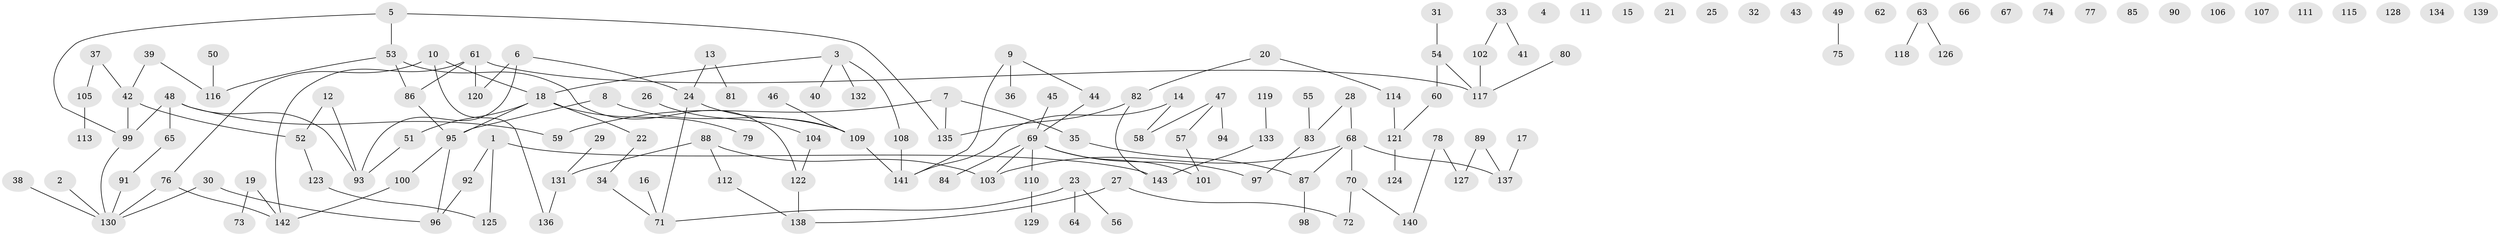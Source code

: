 // coarse degree distribution, {3: 0.19, 5: 0.03, 0: 0.21, 6: 0.04, 2: 0.21, 8: 0.01, 1: 0.24, 4: 0.07}
// Generated by graph-tools (version 1.1) at 2025/16/03/04/25 18:16:41]
// undirected, 143 vertices, 142 edges
graph export_dot {
graph [start="1"]
  node [color=gray90,style=filled];
  1;
  2;
  3;
  4;
  5;
  6;
  7;
  8;
  9;
  10;
  11;
  12;
  13;
  14;
  15;
  16;
  17;
  18;
  19;
  20;
  21;
  22;
  23;
  24;
  25;
  26;
  27;
  28;
  29;
  30;
  31;
  32;
  33;
  34;
  35;
  36;
  37;
  38;
  39;
  40;
  41;
  42;
  43;
  44;
  45;
  46;
  47;
  48;
  49;
  50;
  51;
  52;
  53;
  54;
  55;
  56;
  57;
  58;
  59;
  60;
  61;
  62;
  63;
  64;
  65;
  66;
  67;
  68;
  69;
  70;
  71;
  72;
  73;
  74;
  75;
  76;
  77;
  78;
  79;
  80;
  81;
  82;
  83;
  84;
  85;
  86;
  87;
  88;
  89;
  90;
  91;
  92;
  93;
  94;
  95;
  96;
  97;
  98;
  99;
  100;
  101;
  102;
  103;
  104;
  105;
  106;
  107;
  108;
  109;
  110;
  111;
  112;
  113;
  114;
  115;
  116;
  117;
  118;
  119;
  120;
  121;
  122;
  123;
  124;
  125;
  126;
  127;
  128;
  129;
  130;
  131;
  132;
  133;
  134;
  135;
  136;
  137;
  138;
  139;
  140;
  141;
  142;
  143;
  1 -- 92;
  1 -- 125;
  1 -- 143;
  2 -- 130;
  3 -- 18;
  3 -- 40;
  3 -- 108;
  3 -- 132;
  5 -- 53;
  5 -- 99;
  5 -- 135;
  6 -- 24;
  6 -- 93;
  6 -- 120;
  7 -- 35;
  7 -- 59;
  7 -- 135;
  8 -- 95;
  8 -- 109;
  9 -- 36;
  9 -- 44;
  9 -- 141;
  10 -- 18;
  10 -- 76;
  10 -- 136;
  12 -- 52;
  12 -- 93;
  13 -- 24;
  13 -- 81;
  14 -- 58;
  14 -- 141;
  16 -- 71;
  17 -- 137;
  18 -- 22;
  18 -- 51;
  18 -- 79;
  18 -- 95;
  19 -- 73;
  19 -- 142;
  20 -- 82;
  20 -- 114;
  22 -- 34;
  23 -- 56;
  23 -- 64;
  23 -- 71;
  24 -- 71;
  24 -- 109;
  26 -- 104;
  27 -- 72;
  27 -- 138;
  28 -- 68;
  28 -- 83;
  29 -- 131;
  30 -- 96;
  30 -- 130;
  31 -- 54;
  33 -- 41;
  33 -- 102;
  34 -- 71;
  35 -- 87;
  37 -- 42;
  37 -- 105;
  38 -- 130;
  39 -- 42;
  39 -- 116;
  42 -- 52;
  42 -- 99;
  44 -- 69;
  45 -- 69;
  46 -- 109;
  47 -- 57;
  47 -- 58;
  47 -- 94;
  48 -- 59;
  48 -- 65;
  48 -- 93;
  48 -- 99;
  49 -- 75;
  50 -- 116;
  51 -- 93;
  52 -- 123;
  53 -- 86;
  53 -- 116;
  53 -- 122;
  54 -- 60;
  54 -- 117;
  55 -- 83;
  57 -- 101;
  60 -- 121;
  61 -- 86;
  61 -- 117;
  61 -- 120;
  61 -- 142;
  63 -- 118;
  63 -- 126;
  65 -- 91;
  68 -- 70;
  68 -- 87;
  68 -- 103;
  68 -- 137;
  69 -- 84;
  69 -- 97;
  69 -- 101;
  69 -- 103;
  69 -- 110;
  70 -- 72;
  70 -- 140;
  76 -- 130;
  76 -- 142;
  78 -- 127;
  78 -- 140;
  80 -- 117;
  82 -- 135;
  82 -- 143;
  83 -- 97;
  86 -- 95;
  87 -- 98;
  88 -- 103;
  88 -- 112;
  88 -- 131;
  89 -- 127;
  89 -- 137;
  91 -- 130;
  92 -- 96;
  95 -- 96;
  95 -- 100;
  99 -- 130;
  100 -- 142;
  102 -- 117;
  104 -- 122;
  105 -- 113;
  108 -- 141;
  109 -- 141;
  110 -- 129;
  112 -- 138;
  114 -- 121;
  119 -- 133;
  121 -- 124;
  122 -- 138;
  123 -- 125;
  131 -- 136;
  133 -- 143;
}
